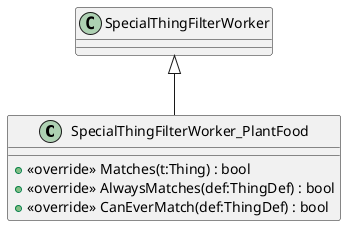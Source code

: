 @startuml
class SpecialThingFilterWorker_PlantFood {
    + <<override>> Matches(t:Thing) : bool
    + <<override>> AlwaysMatches(def:ThingDef) : bool
    + <<override>> CanEverMatch(def:ThingDef) : bool
}
SpecialThingFilterWorker <|-- SpecialThingFilterWorker_PlantFood
@enduml
